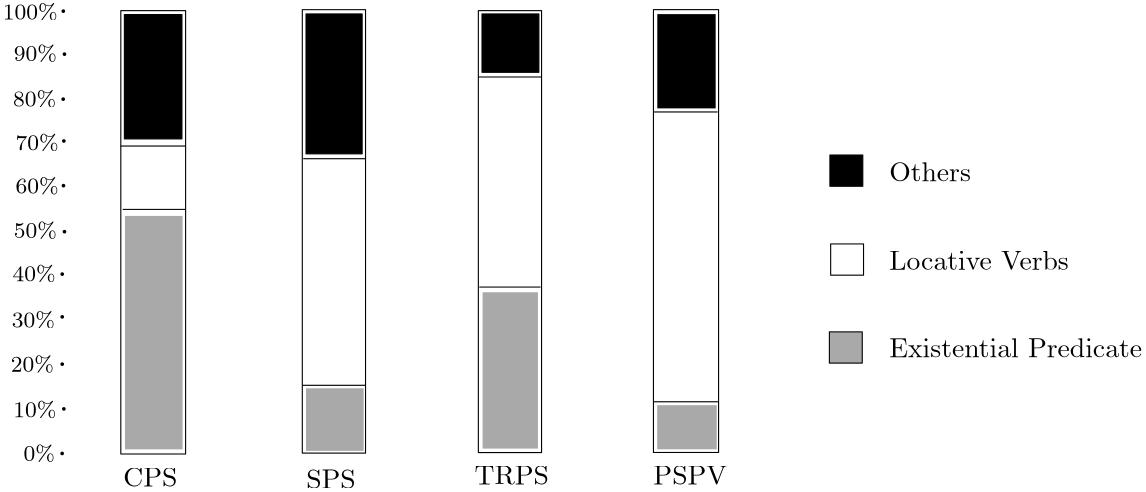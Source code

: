<?xml version="1.0"?>
<!DOCTYPE ipe SYSTEM "ipe.dtd">
<ipe version="70010" creator="Ipe 7.0.10">
<info created="D:20100620231000" modified="D:20110303153005"/>
<ipestyle name="basic">
<symbol name="arrow/arc(spx)">
<path stroke="sym-stroke" fill="sym-stroke" pen="sym-pen">
0 0 m
-1 0.333 l
-1 -0.333 l
h
</path>
</symbol>
<symbol name="arrow/farc(spx)">
<path stroke="sym-stroke" fill="white" pen="sym-pen">
0 0 m
-1 0.333 l
-1 -0.333 l
h
</path>
</symbol>
<symbol name="mark/circle(sx)" transformations="translations">
<path fill="sym-stroke">
0.6 0 0 0.6 0 0 e
0.4 0 0 0.4 0 0 e
</path>
</symbol>
<symbol name="mark/disk(sx)" transformations="translations">
<path fill="sym-stroke">
0.6 0 0 0.6 0 0 e
</path>
</symbol>
<symbol name="mark/fdisk(sfx)" transformations="translations">
<group>
<path fill="sym-stroke" fillrule="eofill">
0.6 0 0 0.6 0 0 e
0.4 0 0 0.4 0 0 e
</path>
<path fill="sym-fill">
0.4 0 0 0.4 0 0 e
</path>
</group>
</symbol>
<symbol name="mark/box(sx)" transformations="translations">
<path fill="sym-stroke" fillrule="eofill">
-0.6 -0.6 m
0.6 -0.6 l
0.6 0.6 l
-0.6 0.6 l
h
-0.4 -0.4 m
0.4 -0.4 l
0.4 0.4 l
-0.4 0.4 l
h
</path>
</symbol>
<symbol name="mark/square(sx)" transformations="translations">
<path fill="sym-stroke">
-0.6 -0.6 m
0.6 -0.6 l
0.6 0.6 l
-0.6 0.6 l
h
</path>
</symbol>
<symbol name="mark/fsquare(sfx)" transformations="translations">
<group>
<path fill="sym-stroke" fillrule="eofill">
-0.6 -0.6 m
0.6 -0.6 l
0.6 0.6 l
-0.6 0.6 l
h
-0.4 -0.4 m
0.4 -0.4 l
0.4 0.4 l
-0.4 0.4 l
h
</path>
<path fill="sym-fill">
-0.4 -0.4 m
0.4 -0.4 l
0.4 0.4 l
-0.4 0.4 l
h
</path>
</group>
</symbol>
<symbol name="mark/cross(sx)" transformations="translations">
<group>
<path fill="sym-stroke">
-0.43 -0.57 m
0.57 0.43 l
0.43 0.57 l
-0.57 -0.43 l
h
</path>
<path fill="sym-stroke">
-0.43 0.57 m
0.57 -0.43 l
0.43 -0.57 l
-0.57 0.43 l
h
</path>
</group>
</symbol>
<symbol name="arrow/fnormal(spx)">
<path stroke="sym-stroke" fill="white" pen="sym-pen">
0 0 m
-1 0.333 l
-1 -0.333 l
h
</path>
</symbol>
<symbol name="arrow/pointed(spx)">
<path stroke="sym-stroke" fill="sym-stroke" pen="sym-pen">
0 0 m
-1 0.333 l
-0.8 0 l
-1 -0.333 l
h
</path>
</symbol>
<symbol name="arrow/fpointed(spx)">
<path stroke="sym-stroke" fill="white" pen="sym-pen">
0 0 m
-1 0.333 l
-0.8 0 l
-1 -0.333 l
h
</path>
</symbol>
<symbol name="arrow/linear(spx)">
<path stroke="sym-stroke" pen="sym-pen">
-1 0.333 m
0 0 l
-1 -0.333 l
</path>
</symbol>
<symbol name="arrow/fdouble(spx)">
<path stroke="sym-stroke" fill="white" pen="sym-pen">
0 0 m
-1 0.333 l
-1 -0.333 l
h
-1 0 m
-2 0.333 l
-2 -0.333 l
h
</path>
</symbol>
<symbol name="arrow/double(spx)">
<path stroke="sym-stroke" fill="sym-stroke" pen="sym-pen">
0 0 m
-1 0.333 l
-1 -0.333 l
h
-1 0 m
-2 0.333 l
-2 -0.333 l
h
</path>
</symbol>
<pen name="heavier" value="0.8"/>
<pen name="fat" value="1.2"/>
<pen name="ultrafat" value="2"/>
<symbolsize name="large" value="5"/>
<symbolsize name="small" value="2"/>
<symbolsize name="tiny" value="1.1"/>
<arrowsize name="large" value="10"/>
<arrowsize name="small" value="5"/>
<arrowsize name="tiny" value="3"/>
<color name="red" value="1 0 0"/>
<color name="green" value="0 1 0"/>
<color name="blue" value="0 0 1"/>
<color name="yellow" value="1 1 0"/>
<color name="orange" value="1 0.647 0"/>
<color name="gold" value="1 0.843 0"/>
<color name="purple" value="0.627 0.125 0.941"/>
<color name="gray" value="0.745"/>
<color name="brown" value="0.647 0.165 0.165"/>
<color name="navy" value="0 0 0.502"/>
<color name="pink" value="1 0.753 0.796"/>
<color name="seagreen" value="0.18 0.545 0.341"/>
<color name="turquoise" value="0.251 0.878 0.816"/>
<color name="violet" value="0.933 0.51 0.933"/>
<color name="darkblue" value="0 0 0.545"/>
<color name="darkcyan" value="0 0.545 0.545"/>
<color name="darkgray" value="0.663"/>
<color name="darkgreen" value="0 0.392 0"/>
<color name="darkmagenta" value="0.545 0 0.545"/>
<color name="darkorange" value="1 0.549 0"/>
<color name="darkred" value="0.545 0 0"/>
<color name="lightblue" value="0.678 0.847 0.902"/>
<color name="lightcyan" value="0.878 1 1"/>
<color name="lightgray" value="0.827"/>
<color name="lightgreen" value="0.565 0.933 0.565"/>
<color name="lightyellow" value="1 1 0.878"/>
<dashstyle name="dashed" value="[4] 0"/>
<dashstyle name="dotted" value="[1 3] 0"/>
<dashstyle name="dash dotted" value="[4 2 1 2] 0"/>
<dashstyle name="dash dot dotted" value="[4 2 1 2 1 2] 0"/>
<textsize name="large" value="\large"/>
<textsize name="Large" value="\Large"/>
<textsize name="LARGE" value="\LARGE"/>
<textsize name="huge" value="\huge"/>
<textsize name="Huge" value="\Huge"/>
<textsize name="small" value="\small"/>
<textsize name="footnote" value="\footnotesize"/>
<textsize name="tiny" value="\tiny"/>
<textstyle name="center" begin="\begin{center}" end="\end{center}"/>
<textstyle name="itemize" begin="\begin{itemize}" end="\end{itemize}"/>
<textstyle name="item" begin="\begin{itemize}\item{}" end="\end{itemize}"/>
<gridsize name="4 pts" value="4"/>
<gridsize name="8 pts (~3 mm)" value="8"/>
<gridsize name="16 pts (~6 mm)" value="16"/>
<gridsize name="32 pts (~12 mm)" value="32"/>
<gridsize name="10 pts (~3.5 mm)" value="10"/>
<gridsize name="20 pts (~7 mm)" value="20"/>
<gridsize name="14 pts (~5 mm)" value="14"/>
<gridsize name="28 pts (~10 mm)" value="28"/>
<gridsize name="56 pts (~20 mm)" value="56"/>
<anglesize name="90 deg" value="90"/>
<anglesize name="60 deg" value="60"/>
<anglesize name="45 deg" value="45"/>
<anglesize name="30 deg" value="30"/>
<anglesize name="22.5 deg" value="22.5"/>
<tiling name="falling" angle="-60" step="4" width="1"/>
<tiling name="rising" angle="30" step="4" width="1"/>
</ipestyle>
<page>
<layer name="alpha"/>
<view layers="alpha" active="alpha"/>
<use layer="alpha" name="mark/disk(sx)" pos="64.213 64.0148" size="tiny" stroke="black"/>
<use matrix="1 0 0 1 0 -1.05038" name="mark/disk(sx)" pos="63.6213 81.1746" size="tiny" stroke="black"/>
<use name="mark/disk(sx)" pos="63.6213 97.1509" size="tiny" stroke="black"/>
<use name="mark/disk(sx)" pos="63.6213 112.536" size="tiny" stroke="black"/>
<use matrix="1 0 0 1 1.40051 -0.700256" name="mark/disk(sx)" pos="63.0296 128.512" size="tiny" stroke="black"/>
<use matrix="1 0 0 1 1.05038 -0.700256" name="mark/disk(sx)" pos="63.0296 145.08" size="tiny" stroke="black"/>
<use name="mark/disk(sx)" pos="64.213 160.464" size="tiny" stroke="black"/>
<use matrix="1 0 0 1 0.350128 -2.10077" name="mark/disk(sx)" pos="63.6213 177.624" size="tiny" stroke="black"/>
<use matrix="1 0 0 1 1.40051 -0.700256" name="mark/disk(sx)" pos="63.0296 192.417" size="tiny" stroke="black"/>
<use matrix="1 0 0 1 0.986159 -2.37217" name="mark/disk(sx)" pos="63.0296 209.577" size="tiny" stroke="black"/>
<text matrix="1 0 0 1 -9.10332 -12.2545" transformations="translations" pos="94.7179 48.3238" stroke="black" type="label" width="19.51" height="6.808" depth="0" valign="baseline">CPS</text>
<text matrix="1 0 0 1 24.1588 -18.2066" transformations="translations" pos="127.28 53.5757" stroke="black" type="label" width="17.85" height="6.808" depth="0" valign="baseline">SPS</text>
<text matrix="1 0 0 1 50.4184 -21.3578" transformations="translations" pos="161.592 58.1274" stroke="black" type="label" width="26.844" height="6.808" depth="0" valign="baseline">TRPS</text>
<text matrix="1 0 0 1 -13.655 -14.7054" transformations="translations" pos="290.089 51.475" stroke="black" type="label" width="26.567" height="6.808" depth="0" valign="baseline">PSPV</text>
<text matrix="1 0 0 1 -4.28233 -2.72022" transformations="translations" pos="50.2517 63.7294" stroke="black" type="label" width="15.525" height="5.98" depth="0.44" valign="baseline" size="footnote">10\%</text>
<text matrix="1 0 0 1 -2.69329 -3.50128" transformations="translations" pos="47.8008 80.8857" stroke="black" type="label" width="15.525" height="5.98" depth="0.44" valign="baseline" size="footnote">20\%</text>
<text matrix="1 0 0 1 -7.27189 -1.8853" transformations="translations" pos="52.7026 95.2409" stroke="black" type="label" width="15.525" height="5.98" depth="0.44" valign="baseline" size="footnote">30\%</text>
<text matrix="1 0 0 1 -10.5038 -2.42396" transformations="translations" pos="56.2038 112.397" stroke="black" type="label" width="15.525" height="5.98" depth="0.44" valign="baseline" size="footnote">40\%</text>
<text matrix="1 0 0 1 -11.0425 -2.96262" transformations="translations" pos="57.2542 128.503" stroke="black" type="label" width="15.525" height="5.98" depth="0.44" valign="baseline" size="footnote">50\%</text>
<text matrix="1 0 0 1 -12.9278 -1.34665" transformations="translations" pos="59.7051 142.858" stroke="black" type="label" width="15.525" height="5.98" depth="0.44" valign="baseline" size="footnote">60\%</text>
<text matrix="1 0 0 1 -7.27189 -3.23195" transformations="translations" pos="54.1031 160.365" stroke="black" type="label" width="15.525" height="5.98" depth="0.44" valign="baseline" size="footnote">70\%</text>
<text matrix="1 0 0 1 -0.807987 -5.65591" transformations="translations" pos="46.7504 178.571" stroke="black" type="label" width="15.525" height="5.98" depth="0.44" valign="baseline" size="footnote">80\%</text>
<text matrix="1 0 0 1 -2.69329 -6.4639" transformations="translations" pos="48.8512 195.728" stroke="black" type="label" width="15.525" height="5.98" depth="0.44" valign="baseline" size="footnote">90\%</text>
<text matrix="1 0 0 1 -16.7813 -2.69329" transformations="translations" pos="59.0049 206.932" stroke="black" type="label" width="19.76" height="5.98" depth="0.44" valign="baseline" size="footnote">100\%</text>
<path matrix="1.02499 0 0 1.10916 -2.69987 -22.6387" stroke="black">
85.2831 63.4908 m
85.2831 207.393 l
108.041 207.393 l
108.041 63.4908 l
h
</path>
<path matrix="1 0 0 1.10942 64.7737 -22.3431" stroke="black">
85.2831 63.4908 m
85.2831 207.393 l
108.041 207.393 l
108.041 63.4908 l
h
</path>
<path matrix="1 0 0 1.10559 128.147 -21.8976" stroke="black">
85.2831 63.4908 m
85.2831 207.393 l
108.041 207.393 l
108.041 63.4908 l
h
</path>
<path matrix="1.03029 0 0 1.10778 188.598 -22.0019" stroke="black">
85.2831 63.4908 m
85.2831 207.393 l
108.041 207.393 l
108.041 63.4908 l
h
</path>
<path stroke="black">
85.4123 135.835 m
108.042 135.835 l
</path>
<path matrix="1 0 0 1 -0.490358 0.490358" stroke="black" fill="black">
86.488 205.478 m
86.488 160.728 l
107.206 160.728 l
107.206 205.478 l
h
</path>
<path matrix="1 0 0 1 0 -9.10332" stroke="black" fill="black">
150.051 81.6118 m
172.809 81.6118 l
</path>
<path stroke="black" fill="black">
150.401 154.088 m
172.809 154.088 l
</path>
<path stroke="black" fill="black">
213.774 107.871 m
235.832 107.871 l
</path>
<path stroke="black" fill="black">
213.424 183.499 m
213.424 183.499 l
</path>
<path stroke="black" fill="black">
213.424 183.499 m
236.182 183.499 l
</path>
<use name="mark/disk(sx)" pos="63.5992 47.9747" size="tiny" stroke="black"/>
<text matrix="1 0 0 1 -4.14352 -1.65741" transformations="translations" pos="53.8619 46.9388" stroke="black" type="label" width="11.291" height="5.98" depth="0.44" valign="baseline" size="footnote">0\%</text>
<path stroke="black" fill="black">
84.6126 158.643 m
108.027 158.643 l
</path>
<path matrix="1 0 0 1 0 6.21529" stroke="black" fill="black">
276.531 60.3601 m
299.942 60.3601 l
</path>
<path stroke="black" fill="black">
276.466 170.913 m
299.574 170.913 l
</path>
<path stroke="black" fill="black">
151.392 206.201 m
151.392 155.836 l
171.592 155.836 l
171.592 206.201 l
h
</path>
<path matrix="1 0 0 1 -0.207176 0.538658" stroke="black" fill="black">
214.954 205.662 m
214.954 184.655 l
235.423 184.655 l
235.423 205.662 l
h
</path>
<path matrix="1 0 0 1 0.414352 0.207176" fill="black">
277.438 205.932 m
277.438 171.996 l
298.446 171.996 l
298.446 205.932 l
h
</path>
<path matrix="1 0 0 1 0.538658 0.269329" fill="darkgray">
85.6758 133.213 m
85.6758 49.1821 l
106.414 49.1821 l
106.414 133.213 l
h
</path>
<path matrix="1.00033 0 0 0.720826 0.219337 13.2669" fill="darkgray">
151.123 80.6936 m
151.123 49.4514 l
171.861 49.4514 l
171.861 80.6936 l
h
</path>
<path fill="darkgray">
214.954 106.011 m
214.954 49.7208 l
234.884 49.7208 l
234.884 106.011 l
h
</path>
<path matrix="0.995475 0 0 1.78492 1.62307 -39.2682" fill="darkgray">
277.438 58.6086 m
277.438 49.7208 l
298.984 49.7208 l
298.984 58.6086 l
h
</path>
<path matrix="1 0 0 1 9.10332 -5.25192" stroke="black" fill="black">
330.891 160.654 m
330.891 149.411 l
342.725 149.411 l
342.725 160.654 l
h
</path>
<path matrix="1 0 0 1 8.91102 -68.9049" stroke="black" fill="darkgray">
330.891 160.654 m
330.891 149.411 l
342.725 149.411 l
342.725 160.654 l
h
</path>
<path matrix="1 0 0 1 9.36969 -37.2533" stroke="black" fill="white">
330.891 160.654 m
330.891 149.411 l
342.725 149.411 l
342.725 160.654 l
h
</path>
<text matrix="1 0 0 1 -7.35268 -66.1742" transformations="translations" pos="368.689 148.813" stroke="black" type="label" width="91.131" height="6.918" depth="0" valign="baseline">Existential Predicate</text>
<text matrix="1 0 0 1 -8.05294 -1.40051" transformations="translations" pos="369.389 115.55" stroke="black" type="label" width="64.702" height="6.918" depth="0" valign="baseline">Locative Verbs</text>
<text matrix="1 0 0 1 -16.8061 59.5217" transformations="translations" pos="378.142 86.4898" stroke="black" type="label" width="29.418" height="6.918" depth="0" valign="baseline">Others</text>
</page>
</ipe>
